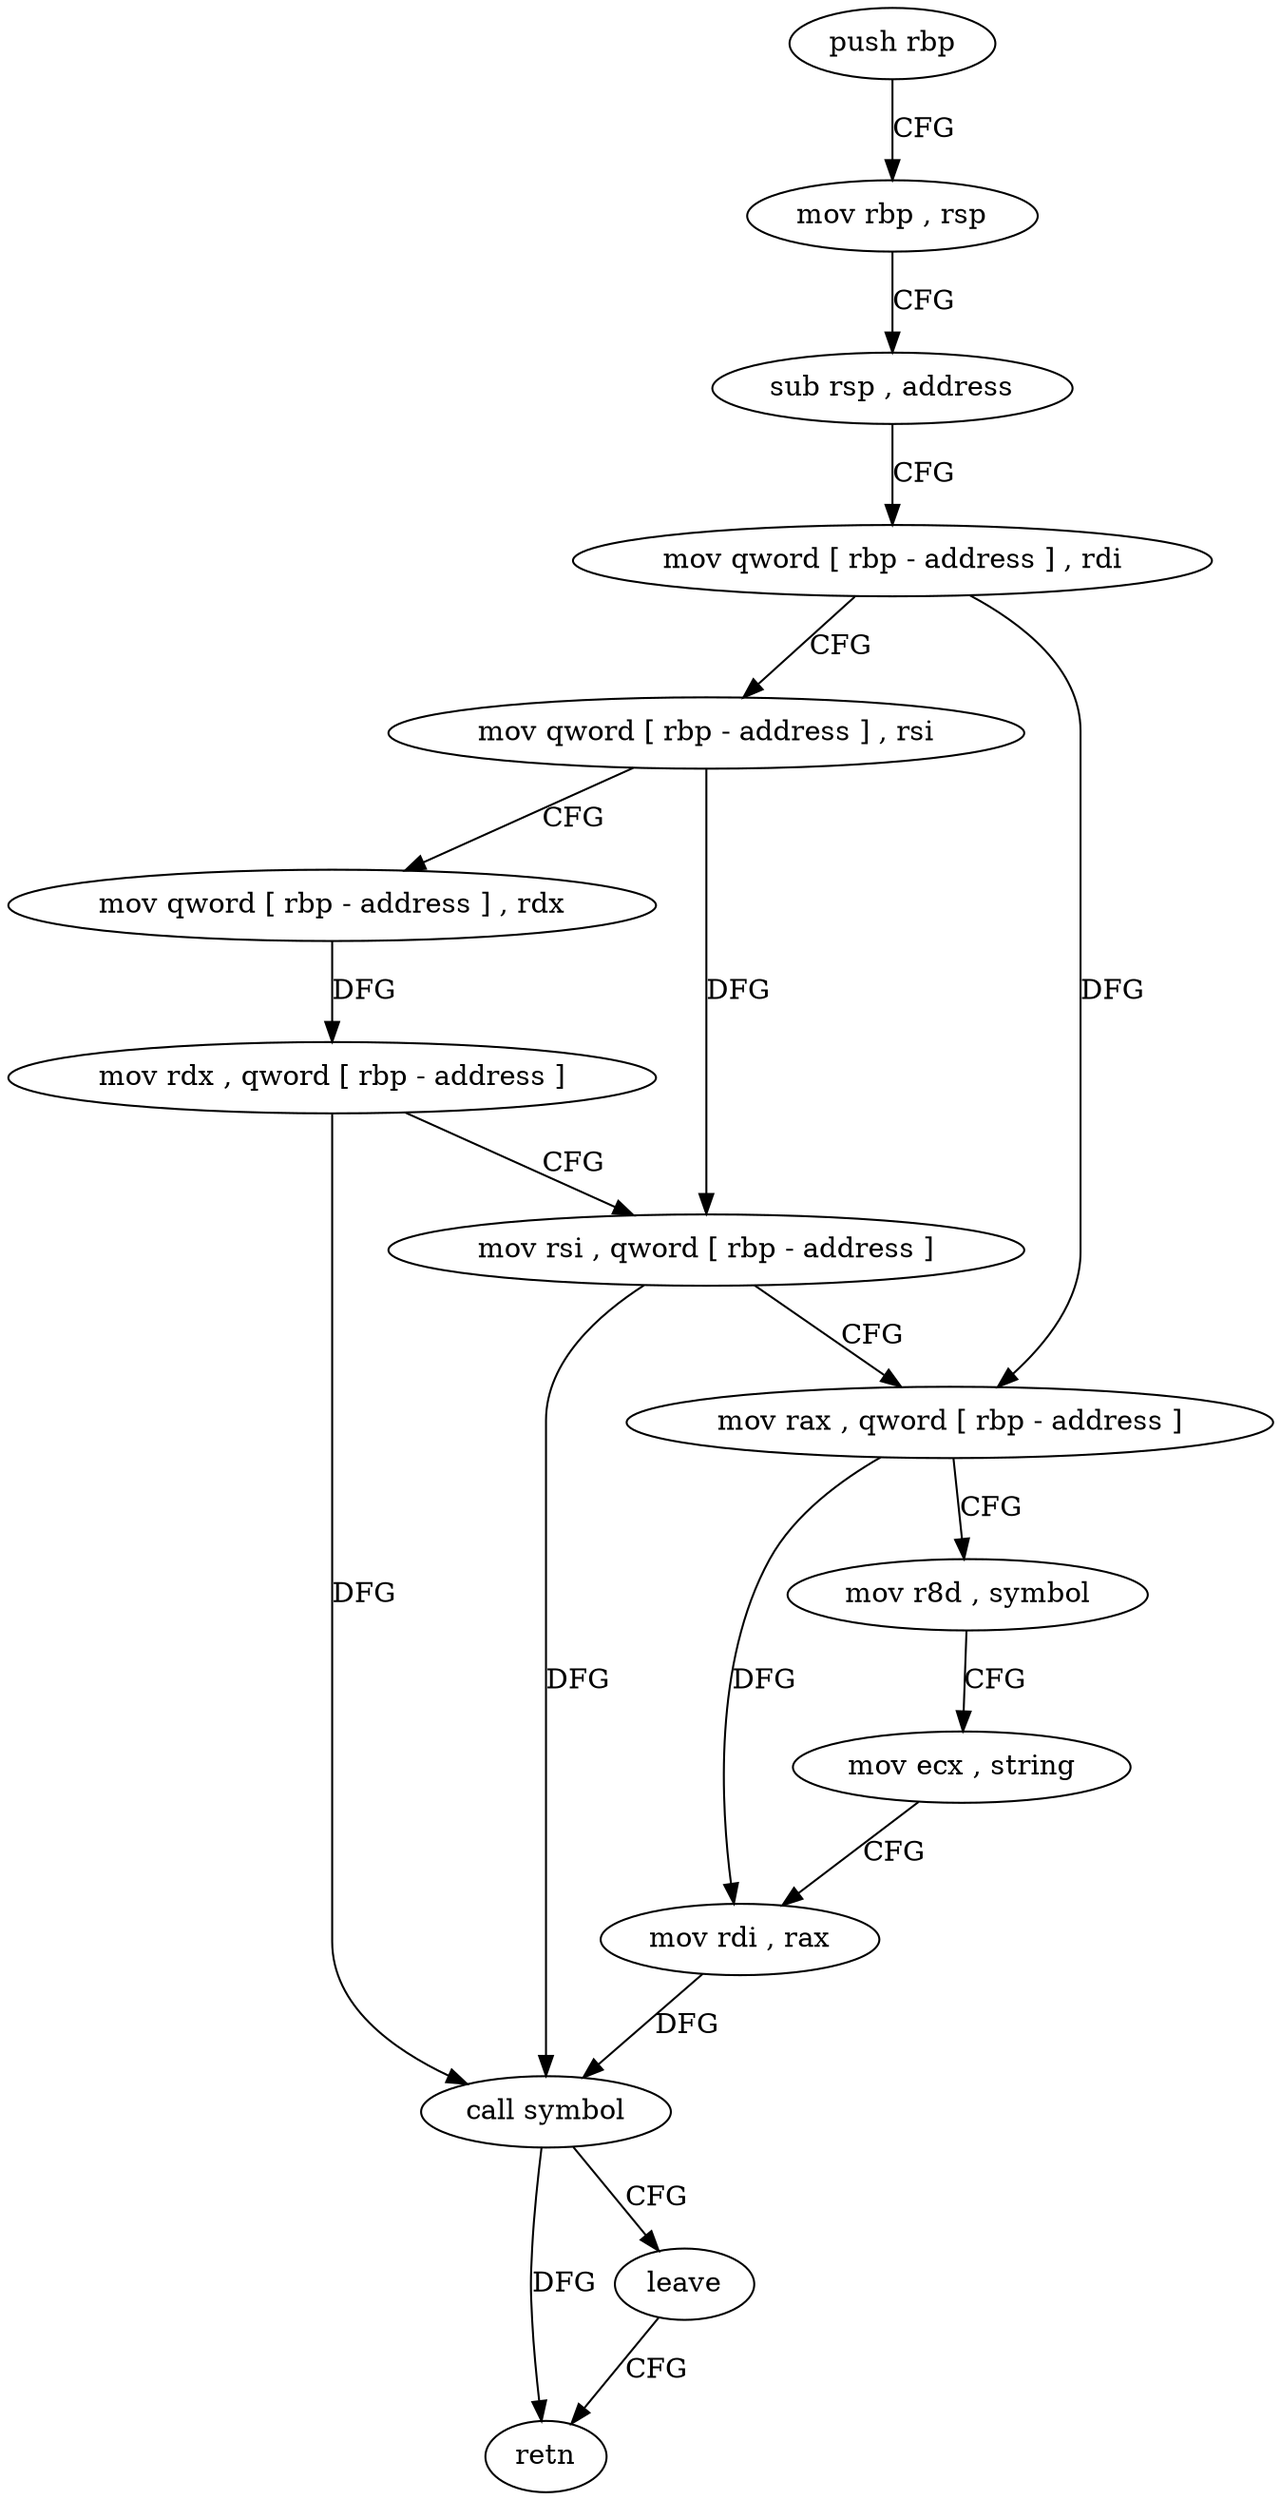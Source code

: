 digraph "func" {
"4265246" [label = "push rbp" ]
"4265247" [label = "mov rbp , rsp" ]
"4265250" [label = "sub rsp , address" ]
"4265254" [label = "mov qword [ rbp - address ] , rdi" ]
"4265258" [label = "mov qword [ rbp - address ] , rsi" ]
"4265262" [label = "mov qword [ rbp - address ] , rdx" ]
"4265266" [label = "mov rdx , qword [ rbp - address ]" ]
"4265270" [label = "mov rsi , qword [ rbp - address ]" ]
"4265274" [label = "mov rax , qword [ rbp - address ]" ]
"4265278" [label = "mov r8d , symbol" ]
"4265284" [label = "mov ecx , string" ]
"4265289" [label = "mov rdi , rax" ]
"4265292" [label = "call symbol" ]
"4265297" [label = "leave" ]
"4265298" [label = "retn" ]
"4265246" -> "4265247" [ label = "CFG" ]
"4265247" -> "4265250" [ label = "CFG" ]
"4265250" -> "4265254" [ label = "CFG" ]
"4265254" -> "4265258" [ label = "CFG" ]
"4265254" -> "4265274" [ label = "DFG" ]
"4265258" -> "4265262" [ label = "CFG" ]
"4265258" -> "4265270" [ label = "DFG" ]
"4265262" -> "4265266" [ label = "DFG" ]
"4265266" -> "4265270" [ label = "CFG" ]
"4265266" -> "4265292" [ label = "DFG" ]
"4265270" -> "4265274" [ label = "CFG" ]
"4265270" -> "4265292" [ label = "DFG" ]
"4265274" -> "4265278" [ label = "CFG" ]
"4265274" -> "4265289" [ label = "DFG" ]
"4265278" -> "4265284" [ label = "CFG" ]
"4265284" -> "4265289" [ label = "CFG" ]
"4265289" -> "4265292" [ label = "DFG" ]
"4265292" -> "4265297" [ label = "CFG" ]
"4265292" -> "4265298" [ label = "DFG" ]
"4265297" -> "4265298" [ label = "CFG" ]
}
